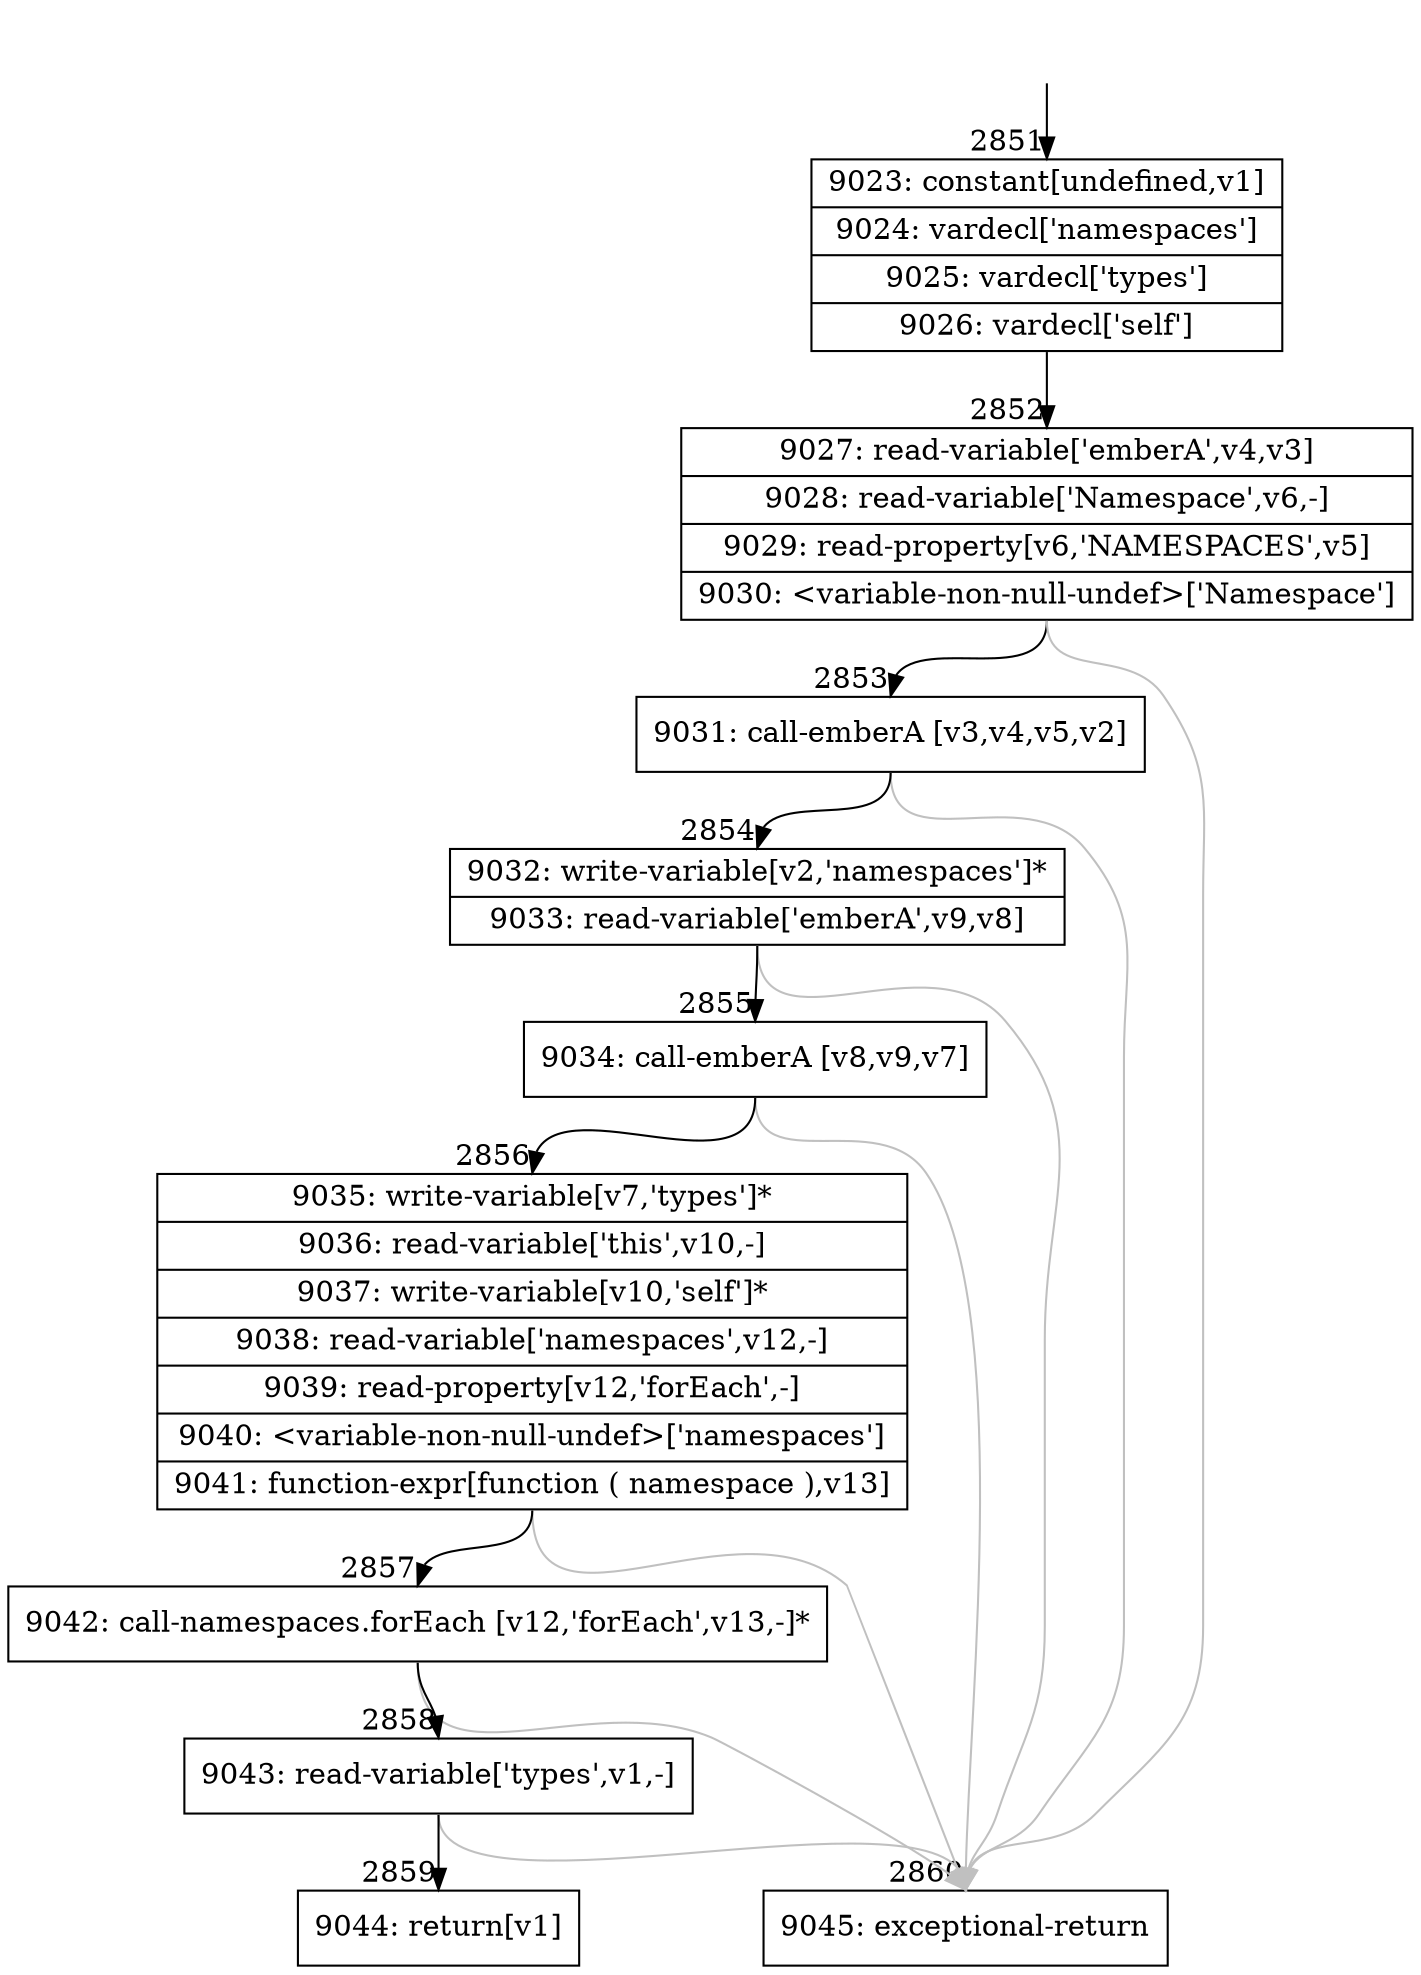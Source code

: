 digraph {
rankdir="TD"
BB_entry227[shape=none,label=""];
BB_entry227 -> BB2851 [tailport=s, headport=n, headlabel="    2851"]
BB2851 [shape=record label="{9023: constant[undefined,v1]|9024: vardecl['namespaces']|9025: vardecl['types']|9026: vardecl['self']}" ] 
BB2851 -> BB2852 [tailport=s, headport=n, headlabel="      2852"]
BB2852 [shape=record label="{9027: read-variable['emberA',v4,v3]|9028: read-variable['Namespace',v6,-]|9029: read-property[v6,'NAMESPACES',v5]|9030: \<variable-non-null-undef\>['Namespace']}" ] 
BB2852 -> BB2853 [tailport=s, headport=n, headlabel="      2853"]
BB2852 -> BB2860 [tailport=s, headport=n, color=gray, headlabel="      2860"]
BB2853 [shape=record label="{9031: call-emberA [v3,v4,v5,v2]}" ] 
BB2853 -> BB2854 [tailport=s, headport=n, headlabel="      2854"]
BB2853 -> BB2860 [tailport=s, headport=n, color=gray]
BB2854 [shape=record label="{9032: write-variable[v2,'namespaces']*|9033: read-variable['emberA',v9,v8]}" ] 
BB2854 -> BB2855 [tailport=s, headport=n, headlabel="      2855"]
BB2854 -> BB2860 [tailport=s, headport=n, color=gray]
BB2855 [shape=record label="{9034: call-emberA [v8,v9,v7]}" ] 
BB2855 -> BB2856 [tailport=s, headport=n, headlabel="      2856"]
BB2855 -> BB2860 [tailport=s, headport=n, color=gray]
BB2856 [shape=record label="{9035: write-variable[v7,'types']*|9036: read-variable['this',v10,-]|9037: write-variable[v10,'self']*|9038: read-variable['namespaces',v12,-]|9039: read-property[v12,'forEach',-]|9040: \<variable-non-null-undef\>['namespaces']|9041: function-expr[function ( namespace ),v13]}" ] 
BB2856 -> BB2857 [tailport=s, headport=n, headlabel="      2857"]
BB2856 -> BB2860 [tailport=s, headport=n, color=gray]
BB2857 [shape=record label="{9042: call-namespaces.forEach [v12,'forEach',v13,-]*}" ] 
BB2857 -> BB2858 [tailport=s, headport=n, headlabel="      2858"]
BB2857 -> BB2860 [tailport=s, headport=n, color=gray]
BB2858 [shape=record label="{9043: read-variable['types',v1,-]}" ] 
BB2858 -> BB2859 [tailport=s, headport=n, headlabel="      2859"]
BB2858 -> BB2860 [tailport=s, headport=n, color=gray]
BB2859 [shape=record label="{9044: return[v1]}" ] 
BB2860 [shape=record label="{9045: exceptional-return}" ] 
//#$~ 4682
}
